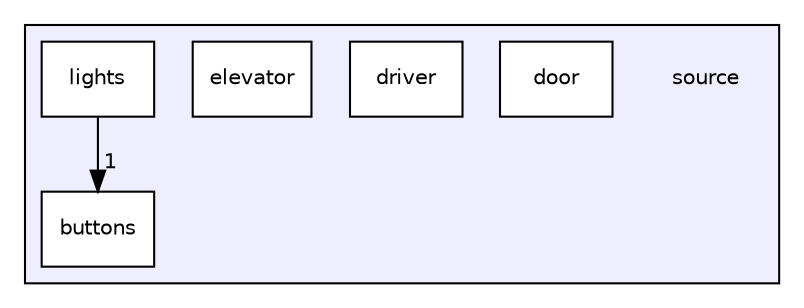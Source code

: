 digraph "source" {
  compound=true
  node [ fontsize="10", fontname="Helvetica"];
  edge [ labelfontsize="10", labelfontname="Helvetica"];
  subgraph clusterdir_b2f33c71d4aa5e7af42a1ca61ff5af1b {
    graph [ bgcolor="#eeeeff", pencolor="black", label="" URL="dir_b2f33c71d4aa5e7af42a1ca61ff5af1b.html"];
    dir_b2f33c71d4aa5e7af42a1ca61ff5af1b [shape=plaintext label="source"];
    dir_f0ecdf446738be0754a1a8c39e671f34 [shape=box label="buttons" color="black" fillcolor="white" style="filled" URL="dir_f0ecdf446738be0754a1a8c39e671f34.html"];
    dir_b1d5371c1c46504bd3ee27b94b99033f [shape=box label="door" color="black" fillcolor="white" style="filled" URL="dir_b1d5371c1c46504bd3ee27b94b99033f.html"];
    dir_994f02ce98b4f4f84e2e327b8cbd211b [shape=box label="driver" color="black" fillcolor="white" style="filled" URL="dir_994f02ce98b4f4f84e2e327b8cbd211b.html"];
    dir_b5407c28d948073535c0e8af82245e90 [shape=box label="elevator" color="black" fillcolor="white" style="filled" URL="dir_b5407c28d948073535c0e8af82245e90.html"];
    dir_8bf29743407bcb53c6aaca006eec63a3 [shape=box label="lights" color="black" fillcolor="white" style="filled" URL="dir_8bf29743407bcb53c6aaca006eec63a3.html"];
  }
  dir_8bf29743407bcb53c6aaca006eec63a3->dir_f0ecdf446738be0754a1a8c39e671f34 [headlabel="1", labeldistance=1.5 headhref="dir_000005_000001.html"];
}
